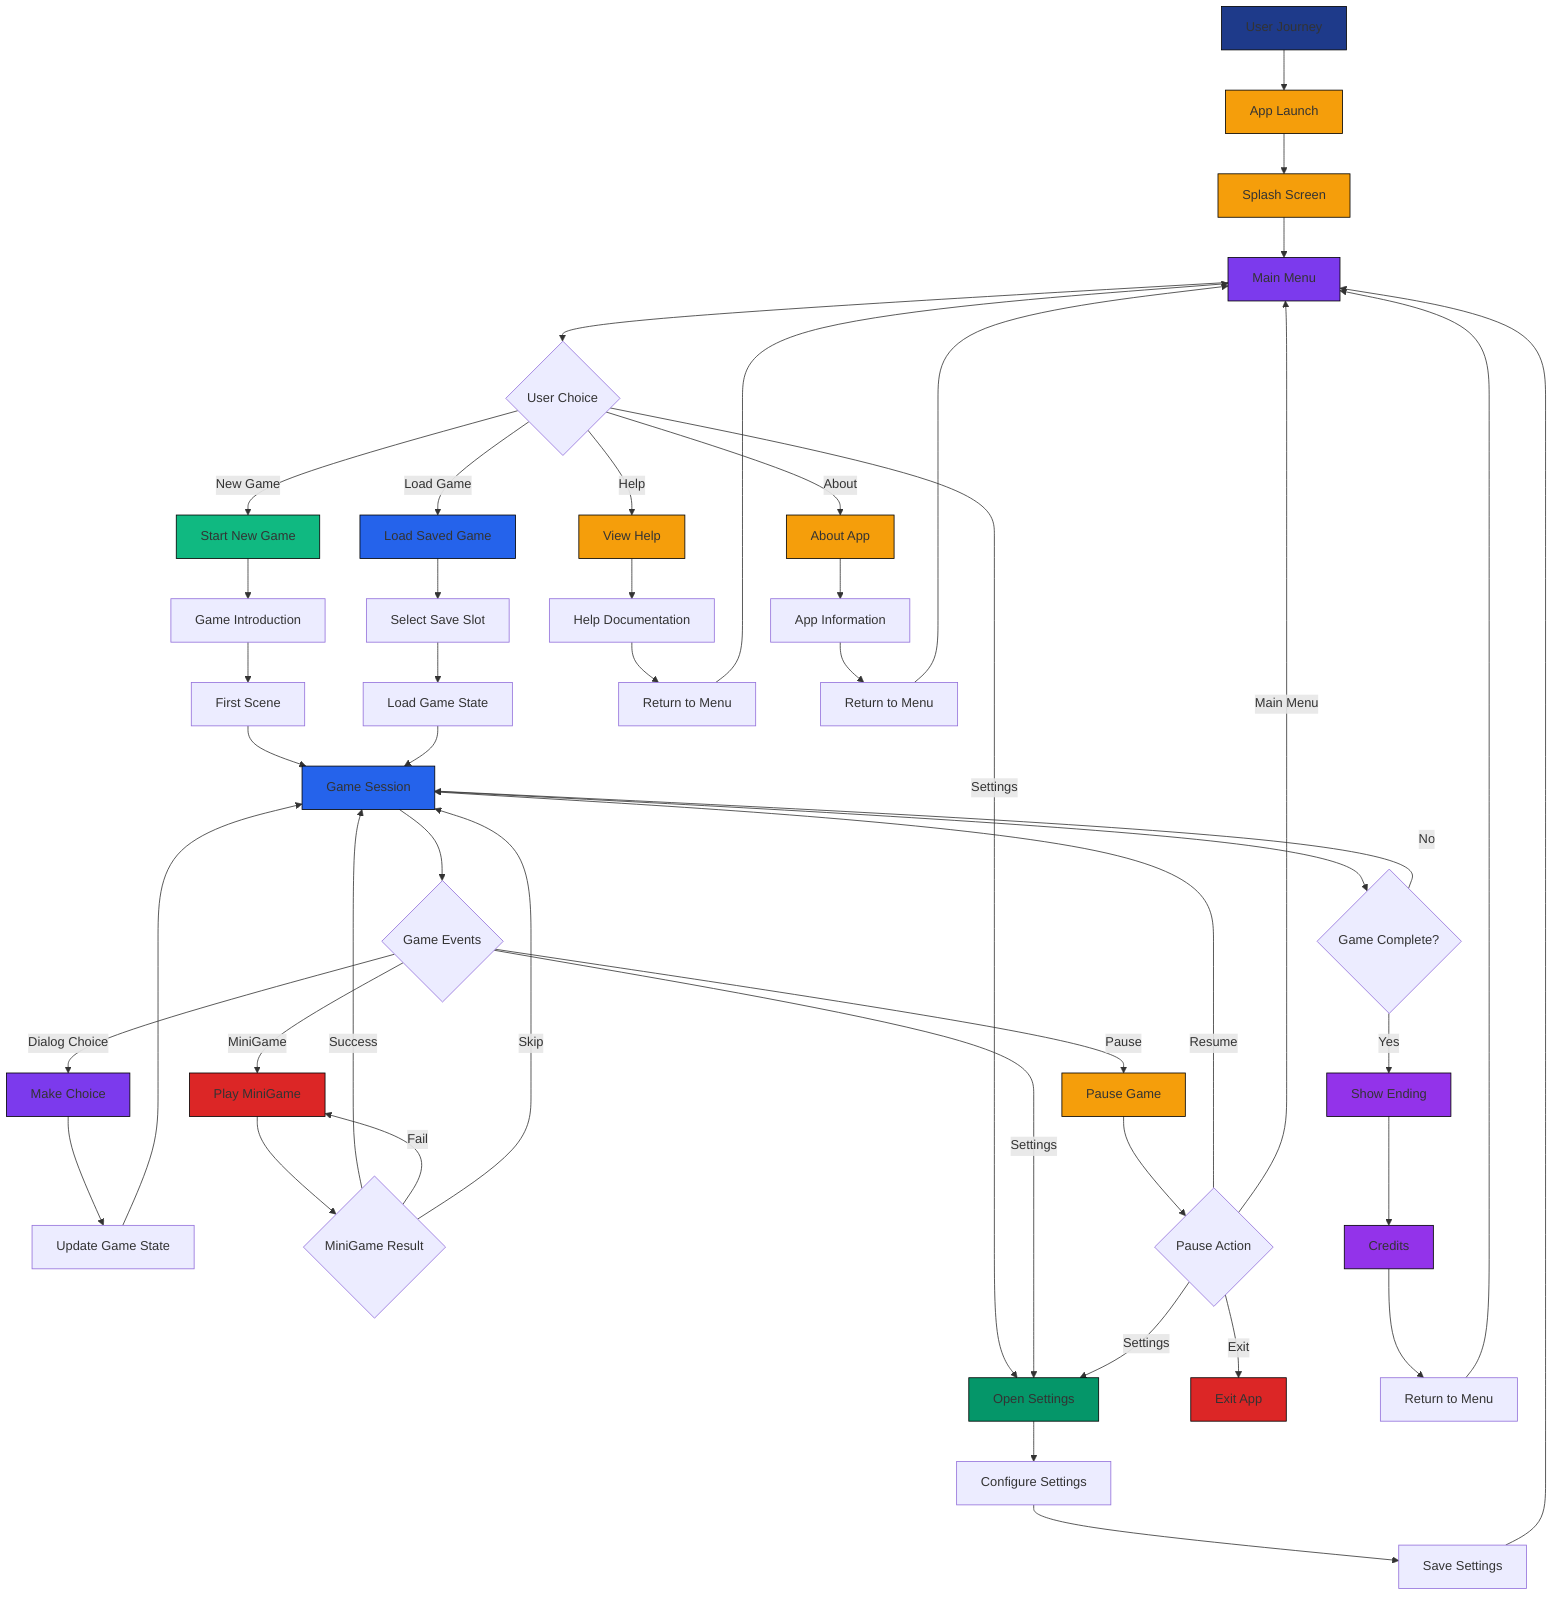 graph TD
    A[User Journey] --> B[App Launch]
    B --> C[Splash Screen]
    C --> D[Main Menu]
    
    D --> E{User Choice}
    E -->|New Game| F[Start New Game]
    E -->|Load Game| G[Load Saved Game]
    E -->|Settings| H[Open Settings]
    E -->|Help| I[View Help]
    E -->|About| J[About App]
    
    F --> K[Game Introduction]
    G --> L[Select Save Slot]
    H --> M[Configure Settings]
    I --> N[Help Documentation]
    J --> O[App Information]
    
    K --> P[First Scene]
    L --> Q[Load Game State]
    M --> R[Save Settings]
    N --> S[Return to Menu]
    O --> T[Return to Menu]
    
    P --> U[Game Session]
    Q --> U
    R --> D
    S --> D
    T --> D
    
    U --> V{Game Events}
    V -->|Dialog Choice| W[Make Choice]
    V -->|MiniGame| X[Play MiniGame]
    V -->|Settings| H
    V -->|Pause| Y[Pause Game]
    
    W --> Z[Update Game State]
    X --> AA{MiniGame Result}
    Y --> BB{Pause Action}
    
    Z --> U
    AA -->|Success| U
    AA -->|Fail| X
    AA -->|Skip| U
    
    BB -->|Resume| U
    BB -->|Settings| H
    BB -->|Main Menu| D
    BB -->|Exit| CC[Exit App]
    
    U --> DD{Game Complete?}
    DD -->|No| U
    DD -->|Yes| EE[Show Ending]
    
    EE --> FF[Credits]
    FF --> GG[Return to Menu]
    GG --> D
    
    style A fill:#1E3A8A,stroke:#000000
    style B fill:#F59E0B,stroke:#000000
    style C fill:#F59E0B,stroke:#000000
    style D fill:#7C3AED,stroke:#000000
    style F fill:#10B981,stroke:#000000
    style G fill:#2563EB,stroke:#000000
    style H fill:#059669,stroke:#000000
    style I fill:#F59E0B,stroke:#000000
    style J fill:#F59E0B,stroke:#000000
    style U fill:#2563EB,stroke:#000000
    style W fill:#7C3AED,stroke:#000000
    style X fill:#DC2626,stroke:#000000
    style Y fill:#F59E0B,stroke:#000000
    style EE fill:#9333EA,stroke:#000000
    style FF fill:#9333EA,stroke:#000000
    style CC fill:#DC2626,stroke:#000000
